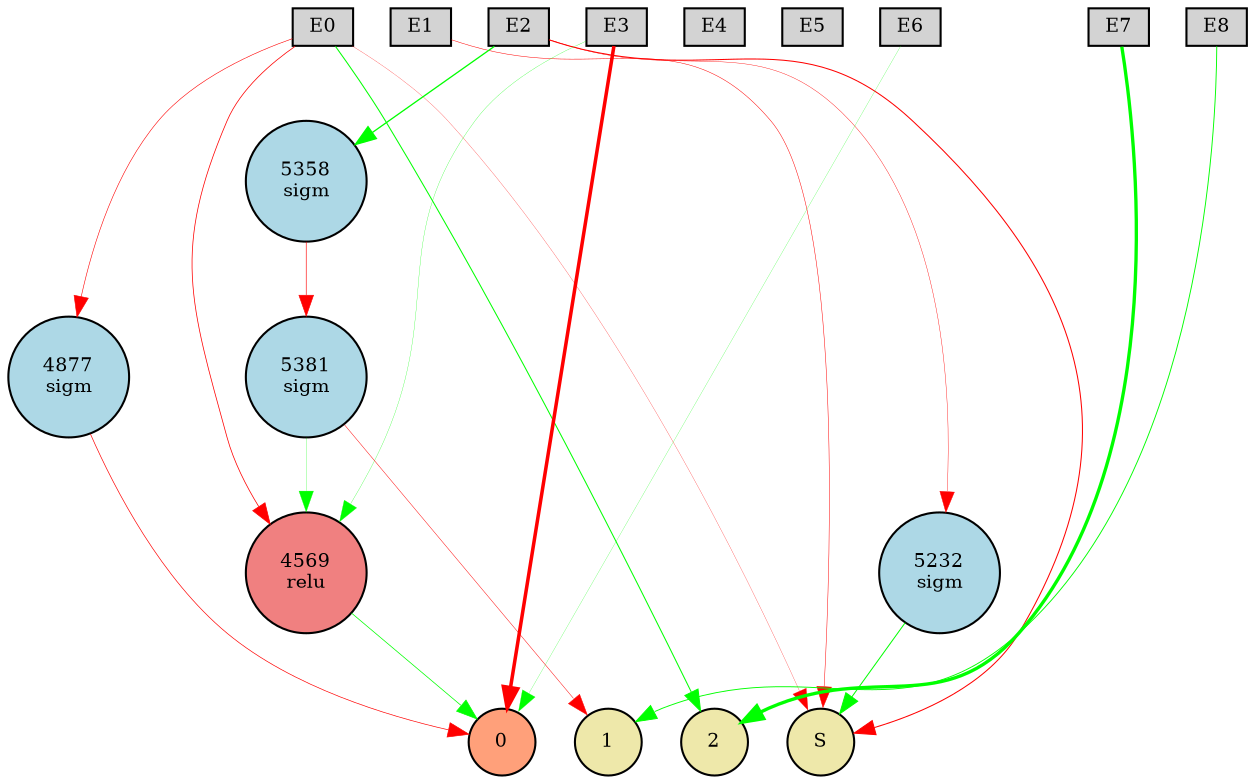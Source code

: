 digraph {
	node [fontsize=9 height=0.2 shape=circle width=0.2]
	subgraph inputs {
		node [shape=box style=filled]
		rank=source
		E0 [fillcolor=lightgray]
		E1 [fillcolor=lightgray]
		E0 -> E1 [style=invis]
		E2 [fillcolor=lightgray]
		E1 -> E2 [style=invis]
		E3 [fillcolor=lightgray]
		E2 -> E3 [style=invis]
		E4 [fillcolor=lightgray]
		E3 -> E4 [style=invis]
		E5 [fillcolor=lightgray]
		E4 -> E5 [style=invis]
		E6 [fillcolor=lightgray]
		E5 -> E6 [style=invis]
		E7 [fillcolor=lightgray]
		E6 -> E7 [style=invis]
		E8 [fillcolor=lightgray]
		E7 -> E8 [style=invis]
	}
	subgraph outputs {
		node [style=filled]
		rank=sink
		0 [fillcolor=lightsalmon fontsize=9 height=0.2 shape=circle width=0.2]
		1 [fillcolor=palegoldenrod fontsize=9 height=0.2 shape=circle width=0.2]
		0 -> 1 [style=invis]
		2 [fillcolor=palegoldenrod fontsize=9 height=0.2 shape=circle width=0.2]
		1 -> 2 [style=invis]
		S [fillcolor=palegoldenrod fontsize=9 height=0.2 shape=circle width=0.2]
		2 -> S [style=invis]
	}
	5381 [label="5381
sigm" fillcolor=lightblue style=filled]
	4877 [label="4877
sigm" fillcolor=lightblue style=filled]
	5232 [label="5232
sigm" fillcolor=lightblue style=filled]
	5358 [label="5358
sigm" fillcolor=lightblue style=filled]
	4569 [label="4569
relu" fillcolor=lightcoral style=filled]
	E2 -> S [color=red penwidth=0.49365388844774283 style=solid]
	E7 -> 2 [color=green penwidth=1.60483230010127 style=solid]
	E3 -> 0 [color=red penwidth=1.6893038224751766 style=solid]
	E8 -> 1 [color=green penwidth=0.447320912088337 style=solid]
	E1 -> S [color=red penwidth=0.23542189528188437 style=solid]
	E0 -> S [color=red penwidth=0.11928402262960942 style=solid]
	E6 -> 0 [color=green penwidth=0.10277555694203369 style=solid]
	E0 -> 4569 [color=red penwidth=0.36122701565834736 style=solid]
	4569 -> 0 [color=green penwidth=0.347394612386434 style=solid]
	E3 -> 4569 [color=green penwidth=0.12703407507507142 style=solid]
	E0 -> 4877 [color=red penwidth=0.27712722094976006 style=solid]
	4877 -> 0 [color=red penwidth=0.3232581061396066 style=solid]
	5232 -> S [color=green penwidth=0.47840079346530096 style=solid]
	E2 -> 5232 [color=red penwidth=0.1883715824853412 style=solid]
	E0 -> 2 [color=green penwidth=0.4932561052787796 style=solid]
	E2 -> 5358 [color=green penwidth=0.622848048008971 style=solid]
	5358 -> 5381 [color=red penwidth=0.29868290935289454 style=solid]
	5381 -> 1 [color=red penwidth=0.22316070500719012 style=solid]
	5381 -> 4569 [color=green penwidth=0.12208619994596294 style=solid]
}

